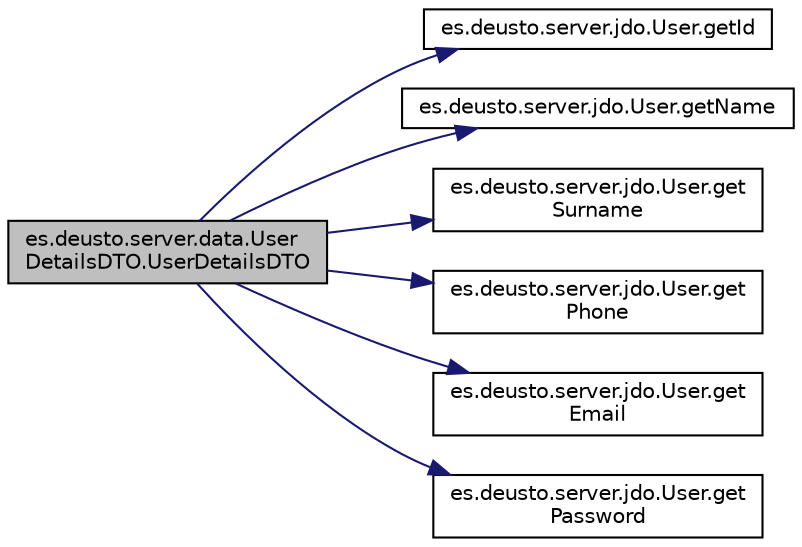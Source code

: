 digraph "es.deusto.server.data.UserDetailsDTO.UserDetailsDTO"
{
 // LATEX_PDF_SIZE
  edge [fontname="Helvetica",fontsize="10",labelfontname="Helvetica",labelfontsize="10"];
  node [fontname="Helvetica",fontsize="10",shape=record];
  rankdir="LR";
  Node2 [label="es.deusto.server.data.User\lDetailsDTO.UserDetailsDTO",height=0.2,width=0.4,color="black", fillcolor="grey75", style="filled", fontcolor="black",tooltip=" "];
  Node2 -> Node3 [color="midnightblue",fontsize="10",style="solid"];
  Node3 [label="es.deusto.server.jdo.User.getId",height=0.2,width=0.4,color="black", fillcolor="white", style="filled",URL="$classes_1_1deusto_1_1server_1_1jdo_1_1_user.html#ac116b1ec523da06c6776eaa76c910125",tooltip=" "];
  Node2 -> Node4 [color="midnightblue",fontsize="10",style="solid"];
  Node4 [label="es.deusto.server.jdo.User.getName",height=0.2,width=0.4,color="black", fillcolor="white", style="filled",URL="$classes_1_1deusto_1_1server_1_1jdo_1_1_user.html#ae241c2d5fbef940165041c82dc00edad",tooltip=" "];
  Node2 -> Node5 [color="midnightblue",fontsize="10",style="solid"];
  Node5 [label="es.deusto.server.jdo.User.get\lSurname",height=0.2,width=0.4,color="black", fillcolor="white", style="filled",URL="$classes_1_1deusto_1_1server_1_1jdo_1_1_user.html#adc7114247c7881e3f9e0fd14b7905f9a",tooltip=" "];
  Node2 -> Node6 [color="midnightblue",fontsize="10",style="solid"];
  Node6 [label="es.deusto.server.jdo.User.get\lPhone",height=0.2,width=0.4,color="black", fillcolor="white", style="filled",URL="$classes_1_1deusto_1_1server_1_1jdo_1_1_user.html#a9ad4609fbf59521908115b9c49d903f4",tooltip=" "];
  Node2 -> Node7 [color="midnightblue",fontsize="10",style="solid"];
  Node7 [label="es.deusto.server.jdo.User.get\lEmail",height=0.2,width=0.4,color="black", fillcolor="white", style="filled",URL="$classes_1_1deusto_1_1server_1_1jdo_1_1_user.html#aa1ba6d9e3d0572b90dac6ff627ee3f95",tooltip=" "];
  Node2 -> Node8 [color="midnightblue",fontsize="10",style="solid"];
  Node8 [label="es.deusto.server.jdo.User.get\lPassword",height=0.2,width=0.4,color="black", fillcolor="white", style="filled",URL="$classes_1_1deusto_1_1server_1_1jdo_1_1_user.html#a1900ee126da22ed0f043e0077e8be049",tooltip=" "];
}
